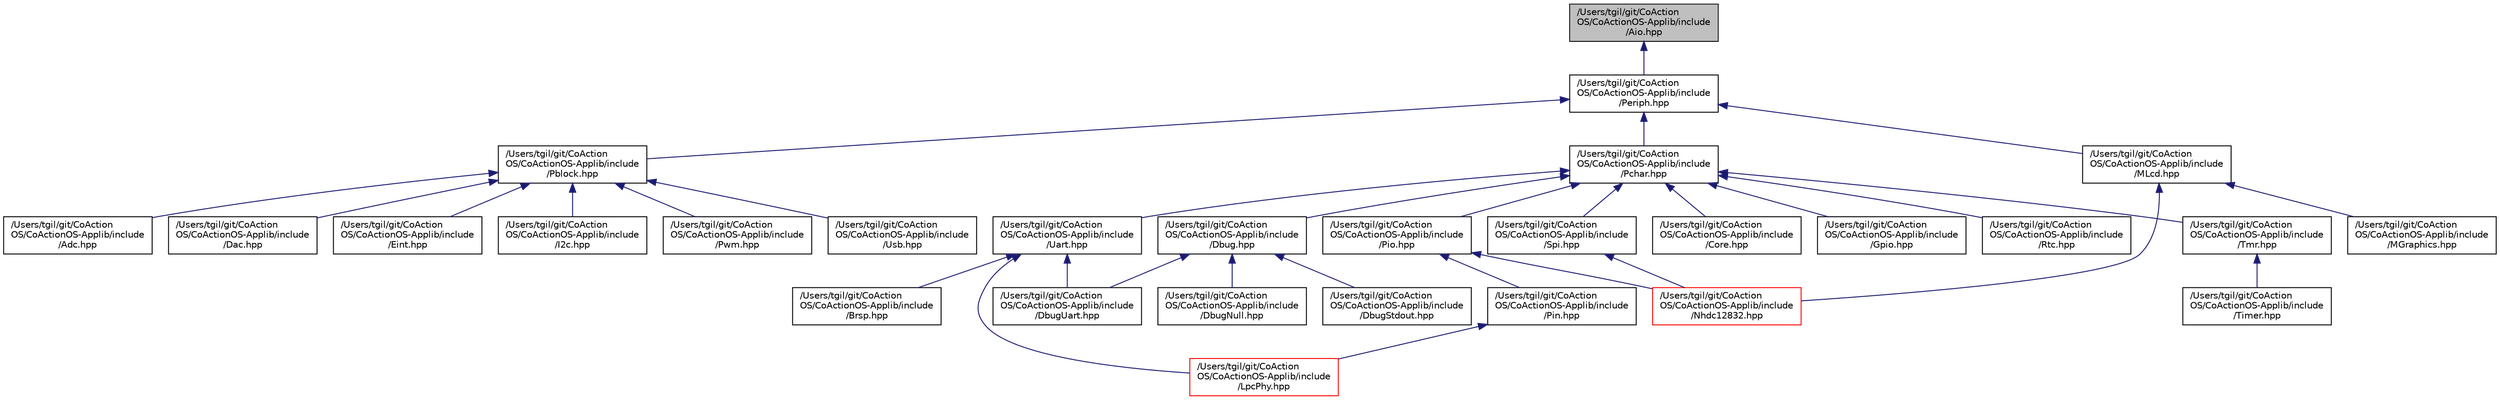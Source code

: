 digraph "/Users/tgil/git/CoActionOS/CoActionOS-Applib/include/Aio.hpp"
{
  bgcolor="transparent";
  edge [fontname="Helvetica",fontsize="10",labelfontname="Helvetica",labelfontsize="10"];
  node [fontname="Helvetica",fontsize="10",shape=record];
  Node1 [label="/Users/tgil/git/CoAction\lOS/CoActionOS-Applib/include\l/Aio.hpp",height=0.2,width=0.4,color="black", fillcolor="grey75", style="filled" fontcolor="black"];
  Node1 -> Node2 [dir="back",color="midnightblue",fontsize="10",style="solid",fontname="Helvetica"];
  Node2 [label="/Users/tgil/git/CoAction\lOS/CoActionOS-Applib/include\l/Periph.hpp",height=0.2,width=0.4,color="black",URL="$_periph_8hpp.html"];
  Node2 -> Node3 [dir="back",color="midnightblue",fontsize="10",style="solid",fontname="Helvetica"];
  Node3 [label="/Users/tgil/git/CoAction\lOS/CoActionOS-Applib/include\l/Pblock.hpp",height=0.2,width=0.4,color="black",URL="$_pblock_8hpp.html"];
  Node3 -> Node4 [dir="back",color="midnightblue",fontsize="10",style="solid",fontname="Helvetica"];
  Node4 [label="/Users/tgil/git/CoAction\lOS/CoActionOS-Applib/include\l/Adc.hpp",height=0.2,width=0.4,color="black",URL="$_adc_8hpp.html"];
  Node3 -> Node5 [dir="back",color="midnightblue",fontsize="10",style="solid",fontname="Helvetica"];
  Node5 [label="/Users/tgil/git/CoAction\lOS/CoActionOS-Applib/include\l/Dac.hpp",height=0.2,width=0.4,color="black",URL="$_dac_8hpp.html"];
  Node3 -> Node6 [dir="back",color="midnightblue",fontsize="10",style="solid",fontname="Helvetica"];
  Node6 [label="/Users/tgil/git/CoAction\lOS/CoActionOS-Applib/include\l/Eint.hpp",height=0.2,width=0.4,color="black",URL="$_eint_8hpp.html"];
  Node3 -> Node7 [dir="back",color="midnightblue",fontsize="10",style="solid",fontname="Helvetica"];
  Node7 [label="/Users/tgil/git/CoAction\lOS/CoActionOS-Applib/include\l/I2c.hpp",height=0.2,width=0.4,color="black",URL="$_i2c_8hpp.html"];
  Node3 -> Node8 [dir="back",color="midnightblue",fontsize="10",style="solid",fontname="Helvetica"];
  Node8 [label="/Users/tgil/git/CoAction\lOS/CoActionOS-Applib/include\l/Pwm.hpp",height=0.2,width=0.4,color="black",URL="$_pwm_8hpp.html"];
  Node3 -> Node9 [dir="back",color="midnightblue",fontsize="10",style="solid",fontname="Helvetica"];
  Node9 [label="/Users/tgil/git/CoAction\lOS/CoActionOS-Applib/include\l/Usb.hpp",height=0.2,width=0.4,color="black",URL="$_usb_8hpp.html"];
  Node2 -> Node10 [dir="back",color="midnightblue",fontsize="10",style="solid",fontname="Helvetica"];
  Node10 [label="/Users/tgil/git/CoAction\lOS/CoActionOS-Applib/include\l/Pchar.hpp",height=0.2,width=0.4,color="black",URL="$_pchar_8hpp.html"];
  Node10 -> Node11 [dir="back",color="midnightblue",fontsize="10",style="solid",fontname="Helvetica"];
  Node11 [label="/Users/tgil/git/CoAction\lOS/CoActionOS-Applib/include\l/Uart.hpp",height=0.2,width=0.4,color="black",URL="$_uart_8hpp.html"];
  Node11 -> Node12 [dir="back",color="midnightblue",fontsize="10",style="solid",fontname="Helvetica"];
  Node12 [label="/Users/tgil/git/CoAction\lOS/CoActionOS-Applib/include\l/Brsp.hpp",height=0.2,width=0.4,color="black",URL="$_brsp_8hpp.html"];
  Node11 -> Node13 [dir="back",color="midnightblue",fontsize="10",style="solid",fontname="Helvetica"];
  Node13 [label="/Users/tgil/git/CoAction\lOS/CoActionOS-Applib/include\l/DbugUart.hpp",height=0.2,width=0.4,color="black",URL="$_dbug_uart_8hpp.html"];
  Node11 -> Node14 [dir="back",color="midnightblue",fontsize="10",style="solid",fontname="Helvetica"];
  Node14 [label="/Users/tgil/git/CoAction\lOS/CoActionOS-Applib/include\l/LpcPhy.hpp",height=0.2,width=0.4,color="red",URL="$_lpc_phy_8hpp_source.html"];
  Node10 -> Node15 [dir="back",color="midnightblue",fontsize="10",style="solid",fontname="Helvetica"];
  Node15 [label="/Users/tgil/git/CoAction\lOS/CoActionOS-Applib/include\l/Core.hpp",height=0.2,width=0.4,color="black",URL="$_core_8hpp.html"];
  Node10 -> Node16 [dir="back",color="midnightblue",fontsize="10",style="solid",fontname="Helvetica"];
  Node16 [label="/Users/tgil/git/CoAction\lOS/CoActionOS-Applib/include\l/Dbug.hpp",height=0.2,width=0.4,color="black",URL="$_dbug_8hpp.html"];
  Node16 -> Node17 [dir="back",color="midnightblue",fontsize="10",style="solid",fontname="Helvetica"];
  Node17 [label="/Users/tgil/git/CoAction\lOS/CoActionOS-Applib/include\l/DbugNull.hpp",height=0.2,width=0.4,color="black",URL="$_dbug_null_8hpp.html"];
  Node16 -> Node18 [dir="back",color="midnightblue",fontsize="10",style="solid",fontname="Helvetica"];
  Node18 [label="/Users/tgil/git/CoAction\lOS/CoActionOS-Applib/include\l/DbugStdout.hpp",height=0.2,width=0.4,color="black",URL="$_dbug_stdout_8hpp.html"];
  Node16 -> Node13 [dir="back",color="midnightblue",fontsize="10",style="solid",fontname="Helvetica"];
  Node10 -> Node19 [dir="back",color="midnightblue",fontsize="10",style="solid",fontname="Helvetica"];
  Node19 [label="/Users/tgil/git/CoAction\lOS/CoActionOS-Applib/include\l/Pio.hpp",height=0.2,width=0.4,color="black",URL="$_pio_8hpp.html"];
  Node19 -> Node20 [dir="back",color="midnightblue",fontsize="10",style="solid",fontname="Helvetica"];
  Node20 [label="/Users/tgil/git/CoAction\lOS/CoActionOS-Applib/include\l/Nhdc12832.hpp",height=0.2,width=0.4,color="red",URL="$_nhdc12832_8hpp_source.html"];
  Node19 -> Node21 [dir="back",color="midnightblue",fontsize="10",style="solid",fontname="Helvetica"];
  Node21 [label="/Users/tgil/git/CoAction\lOS/CoActionOS-Applib/include\l/Pin.hpp",height=0.2,width=0.4,color="black",URL="$_pin_8hpp.html"];
  Node21 -> Node14 [dir="back",color="midnightblue",fontsize="10",style="solid",fontname="Helvetica"];
  Node10 -> Node22 [dir="back",color="midnightblue",fontsize="10",style="solid",fontname="Helvetica"];
  Node22 [label="/Users/tgil/git/CoAction\lOS/CoActionOS-Applib/include\l/Spi.hpp",height=0.2,width=0.4,color="black",URL="$_spi_8hpp.html"];
  Node22 -> Node20 [dir="back",color="midnightblue",fontsize="10",style="solid",fontname="Helvetica"];
  Node10 -> Node23 [dir="back",color="midnightblue",fontsize="10",style="solid",fontname="Helvetica"];
  Node23 [label="/Users/tgil/git/CoAction\lOS/CoActionOS-Applib/include\l/Gpio.hpp",height=0.2,width=0.4,color="black",URL="$_gpio_8hpp_source.html"];
  Node10 -> Node24 [dir="back",color="midnightblue",fontsize="10",style="solid",fontname="Helvetica"];
  Node24 [label="/Users/tgil/git/CoAction\lOS/CoActionOS-Applib/include\l/Rtc.hpp",height=0.2,width=0.4,color="black",URL="$_rtc_8hpp.html"];
  Node10 -> Node25 [dir="back",color="midnightblue",fontsize="10",style="solid",fontname="Helvetica"];
  Node25 [label="/Users/tgil/git/CoAction\lOS/CoActionOS-Applib/include\l/Tmr.hpp",height=0.2,width=0.4,color="black",URL="$_tmr_8hpp.html"];
  Node25 -> Node26 [dir="back",color="midnightblue",fontsize="10",style="solid",fontname="Helvetica"];
  Node26 [label="/Users/tgil/git/CoAction\lOS/CoActionOS-Applib/include\l/Timer.hpp",height=0.2,width=0.4,color="black",URL="$_timer_8hpp.html"];
  Node2 -> Node27 [dir="back",color="midnightblue",fontsize="10",style="solid",fontname="Helvetica"];
  Node27 [label="/Users/tgil/git/CoAction\lOS/CoActionOS-Applib/include\l/MLcd.hpp",height=0.2,width=0.4,color="black",URL="$_m_lcd_8hpp_source.html"];
  Node27 -> Node20 [dir="back",color="midnightblue",fontsize="10",style="solid",fontname="Helvetica"];
  Node27 -> Node28 [dir="back",color="midnightblue",fontsize="10",style="solid",fontname="Helvetica"];
  Node28 [label="/Users/tgil/git/CoAction\lOS/CoActionOS-Applib/include\l/MGraphics.hpp",height=0.2,width=0.4,color="black",URL="$_m_graphics_8hpp_source.html"];
}
